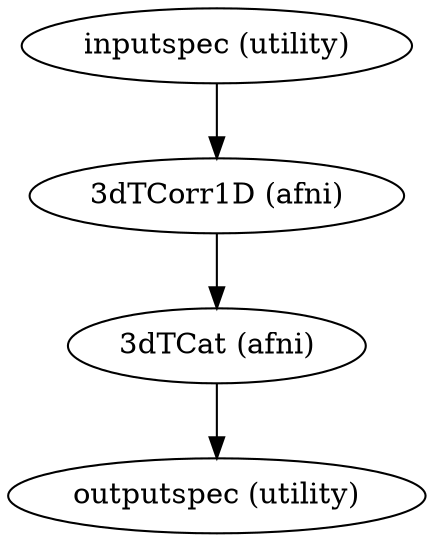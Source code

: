 strict digraph {
"inputspec (utility)";
"3dTCorr1D (afni)";
"3dTCat (afni)";
"outputspec (utility)";
"inputspec (utility)" -> "3dTCorr1D (afni)";
"3dTCorr1D (afni)" -> "3dTCat (afni)";
"3dTCat (afni)" -> "outputspec (utility)";
}
